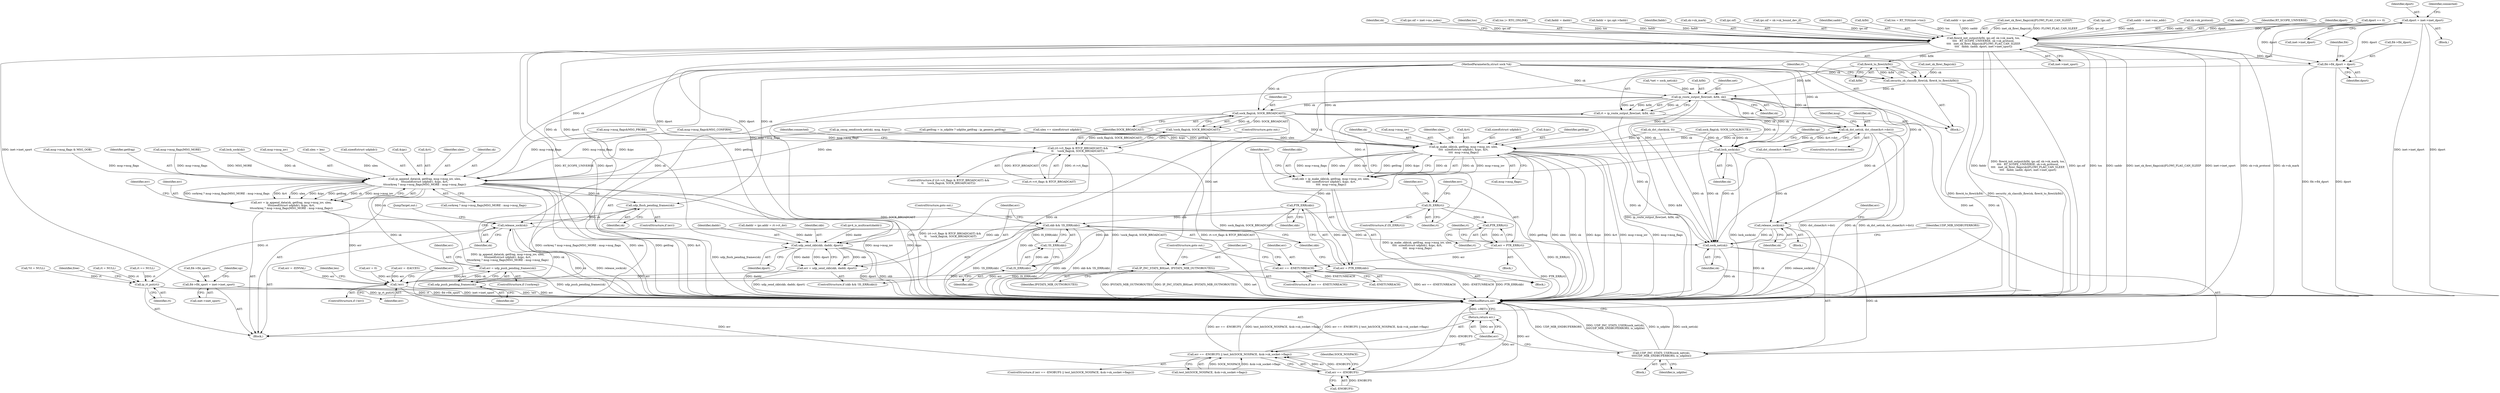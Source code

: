 digraph "0_linux_f6d8bd051c391c1c0458a30b2a7abcd939329259_32@pointer" {
"1000309" [label="(Call,dport = inet->inet_dport)"];
"1000501" [label="(Call,flowi4_init_output(&fl4, ipc.oif, sk->sk_mark, tos,\n\t\t\t\t   RT_SCOPE_UNIVERSE, sk->sk_protocol,\n\t\t\t\t   inet_sk_flowi_flags(sk)|FLOWI_FLAG_CAN_SLEEP,\n\t\t\t\t   faddr, saddr, dport, inet->inet_sport))"];
"1000527" [label="(Call,flowi4_to_flowi(&fl4))"];
"1000525" [label="(Call,security_sk_classify_flow(sk, flowi4_to_flowi(&fl4)))"];
"1000532" [label="(Call,ip_route_output_flow(net, &fl4, sk))"];
"1000530" [label="(Call,rt = ip_route_output_flow(net, &fl4, sk))"];
"1000538" [label="(Call,IS_ERR(rt))"];
"1000543" [label="(Call,PTR_ERR(rt))"];
"1000541" [label="(Call,err = PTR_ERR(rt))"];
"1000549" [label="(Call,err == -ENETUNREACH)"];
"1000770" [label="(Call,!err)"];
"1000776" [label="(Call,err == -ENOBUFS)"];
"1000775" [label="(Call,err == -ENOBUFS || test_bit(SOCK_NOSPACE, &sk->sk_socket->flags))"];
"1000794" [label="(Return,return err;)"];
"1000761" [label="(Call,ip_rt_put(rt))"];
"1000553" [label="(Call,IP_INC_STATS_BH(net, IPSTATS_MIB_OUTNOROUTES))"];
"1000569" [label="(Call,sock_flag(sk, SOCK_BROADCAST))"];
"1000568" [label="(Call,!sock_flag(sk, SOCK_BROADCAST))"];
"1000562" [label="(Call,(rt->rt_flags & RTCF_BROADCAST) &&\n\t\t    !sock_flag(sk, SOCK_BROADCAST))"];
"1000575" [label="(Call,sk_dst_set(sk, dst_clone(&rt->dst)))"];
"1000615" [label="(Call,ip_make_skb(sk, getfrag, msg->msg_iov, ulen,\n\t\t\t\t  sizeof(struct udphdr), &ipc, &rt,\n\t\t\t\t  msg->msg_flags))"];
"1000613" [label="(Call,skb = ip_make_skb(sk, getfrag, msg->msg_iov, ulen,\n\t\t\t\t  sizeof(struct udphdr), &ipc, &rt,\n\t\t\t\t  msg->msg_flags))"];
"1000633" [label="(Call,PTR_ERR(skb))"];
"1000631" [label="(Call,err = PTR_ERR(skb))"];
"1000636" [label="(Call,skb && !IS_ERR(skb))"];
"1000643" [label="(Call,udp_send_skb(skb, daddr, dport))"];
"1000641" [label="(Call,err = udp_send_skb(skb, daddr, dport))"];
"1000639" [label="(Call,IS_ERR(skb))"];
"1000638" [label="(Call,!IS_ERR(skb))"];
"1000790" [label="(Call,sock_net(sk))"];
"1000789" [label="(Call,UDP_INC_STATS_USER(sock_net(sk),\n\t\t\t\tUDP_MIB_SNDBUFERRORS, is_udplite))"];
"1000648" [label="(Call,lock_sock(sk))"];
"1000656" [label="(Call,release_sock(sk))"];
"1000710" [label="(Call,ip_append_data(sk, getfrag, msg->msg_iov, ulen,\n\t\t\tsizeof(struct udphdr), &ipc, &rt,\n\t\t\tcorkreq ? msg->msg_flags|MSG_MORE : msg->msg_flags))"];
"1000708" [label="(Call,err = ip_append_data(sk, getfrag, msg->msg_iov, ulen,\n\t\t\tsizeof(struct udphdr), &ipc, &rt,\n\t\t\tcorkreq ? msg->msg_flags|MSG_MORE : msg->msg_flags))"];
"1000735" [label="(Call,udp_flush_pending_frames(sk))"];
"1000758" [label="(Call,release_sock(sk))"];
"1000743" [label="(Call,udp_push_pending_frames(sk))"];
"1000741" [label="(Call,err = udp_push_pending_frames(sk))"];
"1000685" [label="(Call,fl4->fl4_dport = dport)"];
"1000690" [label="(Call,fl4->fl4_sport = inet->inet_sport)"];
"1000716" [label="(Identifier,ulen)"];
"1000494" [label="(Block,)"];
"1000510" [label="(Identifier,tos)"];
"1000568" [label="(Call,!sock_flag(sk, SOCK_BROADCAST))"];
"1000769" [label="(ControlStructure,if (!err))"];
"1000310" [label="(Identifier,dport)"];
"1000230" [label="(Call,ulen += sizeof(struct udphdr))"];
"1000647" [label="(ControlStructure,goto out;)"];
"1000743" [label="(Call,udp_push_pending_frames(sk))"];
"1000633" [label="(Call,PTR_ERR(skb))"];
"1000614" [label="(Identifier,skb)"];
"1000792" [label="(Identifier,UDP_MIB_SNDBUFERRORS)"];
"1000725" [label="(Call,msg->msg_flags|MSG_MORE)"];
"1000540" [label="(Block,)"];
"1000764" [label="(Identifier,free)"];
"1000575" [label="(Call,sk_dst_set(sk, dst_clone(&rt->dst)))"];
"1000177" [label="(Call,msg->msg_flags & MSG_OOB)"];
"1000115" [label="(Block,)"];
"1000686" [label="(Call,fl4->fl4_dport)"];
"1000761" [label="(Call,ip_rt_put(rt))"];
"1000692" [label="(Identifier,fl4)"];
"1000324" [label="(Call,ipc.oif = sk->sk_bound_dev_if)"];
"1000628" [label="(Call,msg->msg_flags)"];
"1000708" [label="(Call,err = ip_append_data(sk, getfrag, msg->msg_iov, ulen,\n\t\t\tsizeof(struct udphdr), &ipc, &rt,\n\t\t\tcorkreq ? msg->msg_flags|MSG_MORE : msg->msg_flags))"];
"1000520" [label="(Identifier,saddr)"];
"1000694" [label="(Call,inet->inet_sport)"];
"1000502" [label="(Call,&fl4)"];
"1000206" [label="(Call,lock_sock(sk))"];
"1000733" [label="(ControlStructure,if (err))"];
"1000549" [label="(Call,err == -ENETUNREACH)"];
"1000556" [label="(ControlStructure,goto out;)"];
"1000311" [label="(Call,inet->inet_dport)"];
"1000557" [label="(Call,err = -EACCES)"];
"1000758" [label="(Call,release_sock(sk))"];
"1000421" [label="(Call,tos = RT_TOS(inet->tos))"];
"1000382" [label="(Call,saddr = ipc.addr)"];
"1000546" [label="(Identifier,rt)"];
"1000645" [label="(Identifier,daddr)"];
"1000515" [label="(Call,inet_sk_flowi_flags(sk)|FLOWI_FLAG_CAN_SLEEP)"];
"1000626" [label="(Call,&rt)"];
"1000771" [label="(Identifier,err)"];
"1000794" [label="(Return,return err;)"];
"1000689" [label="(Identifier,dport)"];
"1000639" [label="(Call,IS_ERR(skb))"];
"1000760" [label="(JumpTarget,out:)"];
"1000545" [label="(Call,rt = NULL)"];
"1000572" [label="(ControlStructure,goto out;)"];
"1000624" [label="(Call,&ipc)"];
"1000711" [label="(Identifier,sk)"];
"1000649" [label="(Identifier,sk)"];
"1000643" [label="(Call,udp_send_skb(skb, daddr, dport))"];
"1000717" [label="(Call,sizeof(struct udphdr))"];
"1000723" [label="(Call,corkreq ? msg->msg_flags|MSG_MORE : msg->msg_flags)"];
"1000632" [label="(Identifier,err)"];
"1000719" [label="(Call,&ipc)"];
"1000644" [label="(Identifier,skb)"];
"1000459" [label="(Call,!ipc.oif)"];
"1000473" [label="(Call,saddr = inet->mc_addr)"];
"1000735" [label="(Call,udp_flush_pending_frames(sk))"];
"1000512" [label="(Call,sk->sk_protocol)"];
"1000471" [label="(Call,!saddr)"];
"1000774" [label="(ControlStructure,if (err == -ENOBUFS || test_bit(SOCK_NOSPACE, &sk->sk_socket->flags)))"];
"1000636" [label="(Call,skb && !IS_ERR(skb))"];
"1000790" [label="(Call,sock_net(sk))"];
"1000528" [label="(Call,&fl4)"];
"1000511" [label="(Identifier,RT_SCOPE_UNIVERSE)"];
"1000491" [label="(Call,rt == NULL)"];
"1000294" [label="(Block,)"];
"1000721" [label="(Call,&rt)"];
"1000539" [label="(Identifier,rt)"];
"1000699" [label="(Identifier,up)"];
"1000635" [label="(ControlStructure,if (skb && !IS_ERR(skb)))"];
"1000617" [label="(Identifier,getfrag)"];
"1000497" [label="(Call,*net = sock_net(sk))"];
"1000759" [label="(Identifier,sk)"];
"1000350" [label="(Call,ip_cmsg_send(sock_net(sk), msg, &ipc))"];
"1000573" [label="(ControlStructure,if (connected))"];
"1000530" [label="(Call,rt = ip_route_output_flow(net, &fl4, sk))"];
"1000522" [label="(Call,inet->inet_sport)"];
"1000631" [label="(Call,err = PTR_ERR(skb))"];
"1000634" [label="(Identifier,skb)"];
"1000521" [label="(Identifier,dport)"];
"1000613" [label="(Call,skb = ip_make_skb(sk, getfrag, msg->msg_iov, ulen,\n\t\t\t\t  sizeof(struct udphdr), &ipc, &rt,\n\t\t\t\t  msg->msg_flags))"];
"1000501" [label="(Call,flowi4_init_output(&fl4, ipc.oif, sk->sk_mark, tos,\n\t\t\t\t   RT_SCOPE_UNIVERSE, sk->sk_protocol,\n\t\t\t\t   inet_sk_flowi_flags(sk)|FLOWI_FLAG_CAN_SLEEP,\n\t\t\t\t   faddr, saddr, dport, inet->inet_sport))"];
"1000691" [label="(Call,fl4->fl4_sport)"];
"1000712" [label="(Identifier,getfrag)"];
"1000659" [label="(Identifier,err)"];
"1000538" [label="(Call,IS_ERR(rt))"];
"1000455" [label="(Call,ipv4_is_multicast(daddr))"];
"1000638" [label="(Call,!IS_ERR(skb))"];
"1000133" [label="(Call,*rt = NULL)"];
"1000533" [label="(Identifier,net)"];
"1000738" [label="(ControlStructure,if (!corkreq))"];
"1000616" [label="(Identifier,sk)"];
"1000770" [label="(Call,!err)"];
"1000710" [label="(Call,ip_append_data(sk, getfrag, msg->msg_iov, ulen,\n\t\t\tsizeof(struct udphdr), &ipc, &rt,\n\t\t\tcorkreq ? msg->msg_flags|MSG_MORE : msg->msg_flags))"];
"1000791" [label="(Identifier,sk)"];
"1000287" [label="(Call,dport == 0)"];
"1000618" [label="(Call,msg->msg_iov)"];
"1000577" [label="(Call,dst_clone(&rt->dst))"];
"1000112" [label="(MethodParameterIn,struct sock *sk)"];
"1000653" [label="(Identifier,up)"];
"1000775" [label="(Call,err == -ENOBUFS || test_bit(SOCK_NOSPACE, &sk->sk_socket->flags))"];
"1000531" [label="(Identifier,rt)"];
"1000656" [label="(Call,release_sock(sk))"];
"1000534" [label="(Call,&fl4)"];
"1000561" [label="(ControlStructure,if ((rt->rt_flags & RTCF_BROADCAST) &&\n\t\t    !sock_flag(sk, SOCK_BROADCAST)))"];
"1000563" [label="(Call,rt->rt_flags & RTCF_BROADCAST)"];
"1000637" [label="(Identifier,skb)"];
"1000780" [label="(Call,test_bit(SOCK_NOSPACE, &sk->sk_socket->flags))"];
"1000570" [label="(Identifier,sk)"];
"1000315" [label="(Identifier,connected)"];
"1000463" [label="(Call,ipc.oif = inet->mc_index)"];
"1000555" [label="(Identifier,IPSTATS_MIB_OUTNOROUTES)"];
"1000777" [label="(Identifier,err)"];
"1000793" [label="(Identifier,is_udplite)"];
"1000615" [label="(Call,ip_make_skb(sk, getfrag, msg->msg_iov, ulen,\n\t\t\t\t  sizeof(struct udphdr), &ipc, &rt,\n\t\t\t\t  msg->msg_flags))"];
"1000548" [label="(ControlStructure,if (err == -ENETUNREACH))"];
"1000646" [label="(Identifier,dport)"];
"1000734" [label="(Identifier,err)"];
"1000658" [label="(Call,err = -EINVAL)"];
"1000558" [label="(Identifier,err)"];
"1000776" [label="(Call,err == -ENOBUFS)"];
"1000600" [label="(Call,daddr = ipc.addr = rt->rt_dst)"];
"1000744" [label="(Identifier,sk)"];
"1000526" [label="(Identifier,sk)"];
"1000576" [label="(Identifier,sk)"];
"1000195" [label="(Call,getfrag = is_udplite ? udplite_getfrag : ip_generic_getfrag)"];
"1000448" [label="(Call,tos |= RTO_ONLINK)"];
"1000541" [label="(Call,err = PTR_ERR(rt))"];
"1000543" [label="(Call,PTR_ERR(rt))"];
"1000391" [label="(Call,faddr = daddr)"];
"1000527" [label="(Call,flowi4_to_flowi(&fl4))"];
"1000736" [label="(Identifier,sk)"];
"1000532" [label="(Call,ip_route_output_flow(net, &fl4, sk))"];
"1000621" [label="(Identifier,ulen)"];
"1000641" [label="(Call,err = udp_send_skb(skb, daddr, dport))"];
"1000816" [label="(MethodReturn,int)"];
"1000525" [label="(Call,security_sk_classify_flow(sk, flowi4_to_flowi(&fl4)))"];
"1000788" [label="(Block,)"];
"1000781" [label="(Identifier,SOCK_NOSPACE)"];
"1000128" [label="(Call,ulen = len)"];
"1000309" [label="(Call,dport = inet->inet_dport)"];
"1000429" [label="(Call,sock_flag(sk, SOCK_LOCALROUTE))"];
"1000657" [label="(Identifier,sk)"];
"1000569" [label="(Call,sock_flag(sk, SOCK_BROADCAST))"];
"1000411" [label="(Call,faddr = ipc.opt->faddr)"];
"1000574" [label="(Identifier,connected)"];
"1000778" [label="(Call,-ENOBUFS)"];
"1000553" [label="(Call,IP_INC_STATS_BH(net, IPSTATS_MIB_OUTNOROUTES))"];
"1000544" [label="(Identifier,rt)"];
"1000550" [label="(Identifier,err)"];
"1000805" [label="(Call,msg->msg_flags&MSG_PROBE)"];
"1000685" [label="(Call,fl4->fl4_dport = dport)"];
"1000583" [label="(Call,msg->msg_flags&MSG_CONFIRM)"];
"1000536" [label="(Identifier,sk)"];
"1000519" [label="(Identifier,faddr)"];
"1000507" [label="(Call,sk->sk_mark)"];
"1000640" [label="(Identifier,skb)"];
"1000789" [label="(Call,UDP_INC_STATS_USER(sock_net(sk),\n\t\t\t\tUDP_MIB_SNDBUFERRORS, is_udplite))"];
"1000504" [label="(Call,ipc.oif)"];
"1000741" [label="(Call,err = udp_push_pending_frames(sk))"];
"1000554" [label="(Identifier,net)"];
"1000773" [label="(Identifier,len)"];
"1000487" [label="(Call,sk_dst_check(sk, 0))"];
"1000551" [label="(Call,-ENETUNREACH)"];
"1000542" [label="(Identifier,err)"];
"1000622" [label="(Call,sizeof(struct udphdr))"];
"1000762" [label="(Identifier,rt)"];
"1000795" [label="(Identifier,err)"];
"1000562" [label="(Call,(rt->rt_flags & RTCF_BROADCAST) &&\n\t\t    !sock_flag(sk, SOCK_BROADCAST))"];
"1000812" [label="(Call,err = 0)"];
"1000713" [label="(Call,msg->msg_iov)"];
"1000571" [label="(Identifier,SOCK_BROADCAST)"];
"1000642" [label="(Identifier,err)"];
"1000516" [label="(Call,inet_sk_flowi_flags(sk))"];
"1000612" [label="(Block,)"];
"1000690" [label="(Call,fl4->fl4_sport = inet->inet_sport)"];
"1000537" [label="(ControlStructure,if (IS_ERR(rt)))"];
"1000648" [label="(Call,lock_sock(sk))"];
"1000585" [label="(Identifier,msg)"];
"1000655" [label="(Block,)"];
"1000742" [label="(Identifier,err)"];
"1000709" [label="(Identifier,err)"];
"1000309" -> "1000294"  [label="AST: "];
"1000309" -> "1000311"  [label="CFG: "];
"1000310" -> "1000309"  [label="AST: "];
"1000311" -> "1000309"  [label="AST: "];
"1000315" -> "1000309"  [label="CFG: "];
"1000309" -> "1000816"  [label="DDG: dport"];
"1000309" -> "1000816"  [label="DDG: inet->inet_dport"];
"1000309" -> "1000501"  [label="DDG: dport"];
"1000309" -> "1000643"  [label="DDG: dport"];
"1000309" -> "1000685"  [label="DDG: dport"];
"1000501" -> "1000494"  [label="AST: "];
"1000501" -> "1000522"  [label="CFG: "];
"1000502" -> "1000501"  [label="AST: "];
"1000504" -> "1000501"  [label="AST: "];
"1000507" -> "1000501"  [label="AST: "];
"1000510" -> "1000501"  [label="AST: "];
"1000511" -> "1000501"  [label="AST: "];
"1000512" -> "1000501"  [label="AST: "];
"1000515" -> "1000501"  [label="AST: "];
"1000519" -> "1000501"  [label="AST: "];
"1000520" -> "1000501"  [label="AST: "];
"1000521" -> "1000501"  [label="AST: "];
"1000522" -> "1000501"  [label="AST: "];
"1000526" -> "1000501"  [label="CFG: "];
"1000501" -> "1000816"  [label="DDG: saddr"];
"1000501" -> "1000816"  [label="DDG: inet->inet_sport"];
"1000501" -> "1000816"  [label="DDG: sk->sk_mark"];
"1000501" -> "1000816"  [label="DDG: RT_SCOPE_UNIVERSE"];
"1000501" -> "1000816"  [label="DDG: faddr"];
"1000501" -> "1000816"  [label="DDG: inet_sk_flowi_flags(sk)|FLOWI_FLAG_CAN_SLEEP"];
"1000501" -> "1000816"  [label="DDG: flowi4_init_output(&fl4, ipc.oif, sk->sk_mark, tos,\n\t\t\t\t   RT_SCOPE_UNIVERSE, sk->sk_protocol,\n\t\t\t\t   inet_sk_flowi_flags(sk)|FLOWI_FLAG_CAN_SLEEP,\n\t\t\t\t   faddr, saddr, dport, inet->inet_sport)"];
"1000501" -> "1000816"  [label="DDG: dport"];
"1000501" -> "1000816"  [label="DDG: sk->sk_protocol"];
"1000501" -> "1000816"  [label="DDG: ipc.oif"];
"1000501" -> "1000816"  [label="DDG: tos"];
"1000459" -> "1000501"  [label="DDG: ipc.oif"];
"1000463" -> "1000501"  [label="DDG: ipc.oif"];
"1000324" -> "1000501"  [label="DDG: ipc.oif"];
"1000421" -> "1000501"  [label="DDG: tos"];
"1000448" -> "1000501"  [label="DDG: tos"];
"1000515" -> "1000501"  [label="DDG: inet_sk_flowi_flags(sk)"];
"1000515" -> "1000501"  [label="DDG: FLOWI_FLAG_CAN_SLEEP"];
"1000391" -> "1000501"  [label="DDG: faddr"];
"1000411" -> "1000501"  [label="DDG: faddr"];
"1000382" -> "1000501"  [label="DDG: saddr"];
"1000471" -> "1000501"  [label="DDG: saddr"];
"1000473" -> "1000501"  [label="DDG: saddr"];
"1000287" -> "1000501"  [label="DDG: dport"];
"1000501" -> "1000527"  [label="DDG: &fl4"];
"1000501" -> "1000643"  [label="DDG: dport"];
"1000501" -> "1000685"  [label="DDG: dport"];
"1000501" -> "1000690"  [label="DDG: inet->inet_sport"];
"1000527" -> "1000525"  [label="AST: "];
"1000527" -> "1000528"  [label="CFG: "];
"1000528" -> "1000527"  [label="AST: "];
"1000525" -> "1000527"  [label="CFG: "];
"1000527" -> "1000525"  [label="DDG: &fl4"];
"1000527" -> "1000532"  [label="DDG: &fl4"];
"1000525" -> "1000494"  [label="AST: "];
"1000526" -> "1000525"  [label="AST: "];
"1000531" -> "1000525"  [label="CFG: "];
"1000525" -> "1000816"  [label="DDG: security_sk_classify_flow(sk, flowi4_to_flowi(&fl4))"];
"1000525" -> "1000816"  [label="DDG: flowi4_to_flowi(&fl4)"];
"1000516" -> "1000525"  [label="DDG: sk"];
"1000112" -> "1000525"  [label="DDG: sk"];
"1000525" -> "1000532"  [label="DDG: sk"];
"1000532" -> "1000530"  [label="AST: "];
"1000532" -> "1000536"  [label="CFG: "];
"1000533" -> "1000532"  [label="AST: "];
"1000534" -> "1000532"  [label="AST: "];
"1000536" -> "1000532"  [label="AST: "];
"1000530" -> "1000532"  [label="CFG: "];
"1000532" -> "1000816"  [label="DDG: net"];
"1000532" -> "1000816"  [label="DDG: sk"];
"1000532" -> "1000816"  [label="DDG: &fl4"];
"1000532" -> "1000530"  [label="DDG: net"];
"1000532" -> "1000530"  [label="DDG: &fl4"];
"1000532" -> "1000530"  [label="DDG: sk"];
"1000497" -> "1000532"  [label="DDG: net"];
"1000112" -> "1000532"  [label="DDG: sk"];
"1000532" -> "1000553"  [label="DDG: net"];
"1000532" -> "1000569"  [label="DDG: sk"];
"1000532" -> "1000575"  [label="DDG: sk"];
"1000532" -> "1000615"  [label="DDG: sk"];
"1000532" -> "1000648"  [label="DDG: sk"];
"1000532" -> "1000790"  [label="DDG: sk"];
"1000530" -> "1000494"  [label="AST: "];
"1000531" -> "1000530"  [label="AST: "];
"1000539" -> "1000530"  [label="CFG: "];
"1000530" -> "1000816"  [label="DDG: ip_route_output_flow(net, &fl4, sk)"];
"1000530" -> "1000538"  [label="DDG: rt"];
"1000538" -> "1000537"  [label="AST: "];
"1000538" -> "1000539"  [label="CFG: "];
"1000539" -> "1000538"  [label="AST: "];
"1000542" -> "1000538"  [label="CFG: "];
"1000558" -> "1000538"  [label="CFG: "];
"1000538" -> "1000816"  [label="DDG: IS_ERR(rt)"];
"1000538" -> "1000543"  [label="DDG: rt"];
"1000538" -> "1000761"  [label="DDG: rt"];
"1000543" -> "1000541"  [label="AST: "];
"1000543" -> "1000544"  [label="CFG: "];
"1000544" -> "1000543"  [label="AST: "];
"1000541" -> "1000543"  [label="CFG: "];
"1000543" -> "1000541"  [label="DDG: rt"];
"1000541" -> "1000540"  [label="AST: "];
"1000542" -> "1000541"  [label="AST: "];
"1000546" -> "1000541"  [label="CFG: "];
"1000541" -> "1000816"  [label="DDG: PTR_ERR(rt)"];
"1000541" -> "1000549"  [label="DDG: err"];
"1000549" -> "1000548"  [label="AST: "];
"1000549" -> "1000551"  [label="CFG: "];
"1000550" -> "1000549"  [label="AST: "];
"1000551" -> "1000549"  [label="AST: "];
"1000554" -> "1000549"  [label="CFG: "];
"1000556" -> "1000549"  [label="CFG: "];
"1000549" -> "1000816"  [label="DDG: -ENETUNREACH"];
"1000549" -> "1000816"  [label="DDG: err == -ENETUNREACH"];
"1000551" -> "1000549"  [label="DDG: ENETUNREACH"];
"1000549" -> "1000770"  [label="DDG: err"];
"1000770" -> "1000769"  [label="AST: "];
"1000770" -> "1000771"  [label="CFG: "];
"1000771" -> "1000770"  [label="AST: "];
"1000773" -> "1000770"  [label="CFG: "];
"1000777" -> "1000770"  [label="CFG: "];
"1000770" -> "1000816"  [label="DDG: !err"];
"1000770" -> "1000816"  [label="DDG: err"];
"1000708" -> "1000770"  [label="DDG: err"];
"1000631" -> "1000770"  [label="DDG: err"];
"1000557" -> "1000770"  [label="DDG: err"];
"1000812" -> "1000770"  [label="DDG: err"];
"1000658" -> "1000770"  [label="DDG: err"];
"1000641" -> "1000770"  [label="DDG: err"];
"1000741" -> "1000770"  [label="DDG: err"];
"1000770" -> "1000776"  [label="DDG: err"];
"1000776" -> "1000775"  [label="AST: "];
"1000776" -> "1000778"  [label="CFG: "];
"1000777" -> "1000776"  [label="AST: "];
"1000778" -> "1000776"  [label="AST: "];
"1000781" -> "1000776"  [label="CFG: "];
"1000775" -> "1000776"  [label="CFG: "];
"1000776" -> "1000816"  [label="DDG: err"];
"1000776" -> "1000816"  [label="DDG: -ENOBUFS"];
"1000776" -> "1000775"  [label="DDG: err"];
"1000776" -> "1000775"  [label="DDG: -ENOBUFS"];
"1000778" -> "1000776"  [label="DDG: ENOBUFS"];
"1000776" -> "1000794"  [label="DDG: err"];
"1000775" -> "1000774"  [label="AST: "];
"1000775" -> "1000780"  [label="CFG: "];
"1000780" -> "1000775"  [label="AST: "];
"1000791" -> "1000775"  [label="CFG: "];
"1000795" -> "1000775"  [label="CFG: "];
"1000775" -> "1000816"  [label="DDG: test_bit(SOCK_NOSPACE, &sk->sk_socket->flags)"];
"1000775" -> "1000816"  [label="DDG: err == -ENOBUFS"];
"1000775" -> "1000816"  [label="DDG: err == -ENOBUFS || test_bit(SOCK_NOSPACE, &sk->sk_socket->flags)"];
"1000780" -> "1000775"  [label="DDG: SOCK_NOSPACE"];
"1000780" -> "1000775"  [label="DDG: &sk->sk_socket->flags"];
"1000794" -> "1000115"  [label="AST: "];
"1000794" -> "1000795"  [label="CFG: "];
"1000795" -> "1000794"  [label="AST: "];
"1000816" -> "1000794"  [label="CFG: "];
"1000794" -> "1000816"  [label="DDG: <RET>"];
"1000795" -> "1000794"  [label="DDG: err"];
"1000761" -> "1000115"  [label="AST: "];
"1000761" -> "1000762"  [label="CFG: "];
"1000762" -> "1000761"  [label="AST: "];
"1000764" -> "1000761"  [label="CFG: "];
"1000761" -> "1000816"  [label="DDG: rt"];
"1000761" -> "1000816"  [label="DDG: ip_rt_put(rt)"];
"1000545" -> "1000761"  [label="DDG: rt"];
"1000133" -> "1000761"  [label="DDG: rt"];
"1000491" -> "1000761"  [label="DDG: rt"];
"1000553" -> "1000548"  [label="AST: "];
"1000553" -> "1000555"  [label="CFG: "];
"1000554" -> "1000553"  [label="AST: "];
"1000555" -> "1000553"  [label="AST: "];
"1000556" -> "1000553"  [label="CFG: "];
"1000553" -> "1000816"  [label="DDG: IP_INC_STATS_BH(net, IPSTATS_MIB_OUTNOROUTES)"];
"1000553" -> "1000816"  [label="DDG: net"];
"1000553" -> "1000816"  [label="DDG: IPSTATS_MIB_OUTNOROUTES"];
"1000569" -> "1000568"  [label="AST: "];
"1000569" -> "1000571"  [label="CFG: "];
"1000570" -> "1000569"  [label="AST: "];
"1000571" -> "1000569"  [label="AST: "];
"1000568" -> "1000569"  [label="CFG: "];
"1000569" -> "1000816"  [label="DDG: SOCK_BROADCAST"];
"1000569" -> "1000816"  [label="DDG: sk"];
"1000569" -> "1000568"  [label="DDG: sk"];
"1000569" -> "1000568"  [label="DDG: SOCK_BROADCAST"];
"1000112" -> "1000569"  [label="DDG: sk"];
"1000569" -> "1000575"  [label="DDG: sk"];
"1000569" -> "1000615"  [label="DDG: sk"];
"1000569" -> "1000648"  [label="DDG: sk"];
"1000569" -> "1000790"  [label="DDG: sk"];
"1000568" -> "1000562"  [label="AST: "];
"1000562" -> "1000568"  [label="CFG: "];
"1000568" -> "1000816"  [label="DDG: sock_flag(sk, SOCK_BROADCAST)"];
"1000568" -> "1000562"  [label="DDG: sock_flag(sk, SOCK_BROADCAST)"];
"1000562" -> "1000561"  [label="AST: "];
"1000562" -> "1000563"  [label="CFG: "];
"1000563" -> "1000562"  [label="AST: "];
"1000572" -> "1000562"  [label="CFG: "];
"1000574" -> "1000562"  [label="CFG: "];
"1000562" -> "1000816"  [label="DDG: rt->rt_flags & RTCF_BROADCAST"];
"1000562" -> "1000816"  [label="DDG: (rt->rt_flags & RTCF_BROADCAST) &&\n\t\t    !sock_flag(sk, SOCK_BROADCAST)"];
"1000562" -> "1000816"  [label="DDG: !sock_flag(sk, SOCK_BROADCAST)"];
"1000563" -> "1000562"  [label="DDG: rt->rt_flags"];
"1000563" -> "1000562"  [label="DDG: RTCF_BROADCAST"];
"1000575" -> "1000573"  [label="AST: "];
"1000575" -> "1000577"  [label="CFG: "];
"1000576" -> "1000575"  [label="AST: "];
"1000577" -> "1000575"  [label="AST: "];
"1000585" -> "1000575"  [label="CFG: "];
"1000575" -> "1000816"  [label="DDG: sk_dst_set(sk, dst_clone(&rt->dst))"];
"1000575" -> "1000816"  [label="DDG: dst_clone(&rt->dst)"];
"1000575" -> "1000816"  [label="DDG: sk"];
"1000112" -> "1000575"  [label="DDG: sk"];
"1000577" -> "1000575"  [label="DDG: &rt->dst"];
"1000575" -> "1000615"  [label="DDG: sk"];
"1000575" -> "1000648"  [label="DDG: sk"];
"1000575" -> "1000790"  [label="DDG: sk"];
"1000615" -> "1000613"  [label="AST: "];
"1000615" -> "1000628"  [label="CFG: "];
"1000616" -> "1000615"  [label="AST: "];
"1000617" -> "1000615"  [label="AST: "];
"1000618" -> "1000615"  [label="AST: "];
"1000621" -> "1000615"  [label="AST: "];
"1000622" -> "1000615"  [label="AST: "];
"1000624" -> "1000615"  [label="AST: "];
"1000626" -> "1000615"  [label="AST: "];
"1000628" -> "1000615"  [label="AST: "];
"1000613" -> "1000615"  [label="CFG: "];
"1000615" -> "1000816"  [label="DDG: &rt"];
"1000615" -> "1000816"  [label="DDG: msg->msg_iov"];
"1000615" -> "1000816"  [label="DDG: getfrag"];
"1000615" -> "1000816"  [label="DDG: ulen"];
"1000615" -> "1000816"  [label="DDG: sk"];
"1000615" -> "1000816"  [label="DDG: &ipc"];
"1000615" -> "1000816"  [label="DDG: msg->msg_flags"];
"1000615" -> "1000613"  [label="DDG: sk"];
"1000615" -> "1000613"  [label="DDG: msg->msg_iov"];
"1000615" -> "1000613"  [label="DDG: msg->msg_flags"];
"1000615" -> "1000613"  [label="DDG: ulen"];
"1000615" -> "1000613"  [label="DDG: &rt"];
"1000615" -> "1000613"  [label="DDG: getfrag"];
"1000615" -> "1000613"  [label="DDG: &ipc"];
"1000487" -> "1000615"  [label="DDG: sk"];
"1000429" -> "1000615"  [label="DDG: sk"];
"1000112" -> "1000615"  [label="DDG: sk"];
"1000195" -> "1000615"  [label="DDG: getfrag"];
"1000230" -> "1000615"  [label="DDG: ulen"];
"1000350" -> "1000615"  [label="DDG: &ipc"];
"1000805" -> "1000615"  [label="DDG: msg->msg_flags"];
"1000583" -> "1000615"  [label="DDG: msg->msg_flags"];
"1000615" -> "1000790"  [label="DDG: sk"];
"1000613" -> "1000612"  [label="AST: "];
"1000614" -> "1000613"  [label="AST: "];
"1000632" -> "1000613"  [label="CFG: "];
"1000613" -> "1000816"  [label="DDG: ip_make_skb(sk, getfrag, msg->msg_iov, ulen,\n\t\t\t\t  sizeof(struct udphdr), &ipc, &rt,\n\t\t\t\t  msg->msg_flags)"];
"1000613" -> "1000633"  [label="DDG: skb"];
"1000633" -> "1000631"  [label="AST: "];
"1000633" -> "1000634"  [label="CFG: "];
"1000634" -> "1000633"  [label="AST: "];
"1000631" -> "1000633"  [label="CFG: "];
"1000633" -> "1000631"  [label="DDG: skb"];
"1000633" -> "1000636"  [label="DDG: skb"];
"1000633" -> "1000639"  [label="DDG: skb"];
"1000631" -> "1000612"  [label="AST: "];
"1000632" -> "1000631"  [label="AST: "];
"1000637" -> "1000631"  [label="CFG: "];
"1000631" -> "1000816"  [label="DDG: PTR_ERR(skb)"];
"1000636" -> "1000635"  [label="AST: "];
"1000636" -> "1000637"  [label="CFG: "];
"1000636" -> "1000638"  [label="CFG: "];
"1000637" -> "1000636"  [label="AST: "];
"1000638" -> "1000636"  [label="AST: "];
"1000642" -> "1000636"  [label="CFG: "];
"1000647" -> "1000636"  [label="CFG: "];
"1000636" -> "1000816"  [label="DDG: !IS_ERR(skb)"];
"1000636" -> "1000816"  [label="DDG: skb"];
"1000636" -> "1000816"  [label="DDG: skb && !IS_ERR(skb)"];
"1000639" -> "1000636"  [label="DDG: skb"];
"1000638" -> "1000636"  [label="DDG: IS_ERR(skb)"];
"1000636" -> "1000643"  [label="DDG: skb"];
"1000643" -> "1000641"  [label="AST: "];
"1000643" -> "1000646"  [label="CFG: "];
"1000644" -> "1000643"  [label="AST: "];
"1000645" -> "1000643"  [label="AST: "];
"1000646" -> "1000643"  [label="AST: "];
"1000641" -> "1000643"  [label="CFG: "];
"1000643" -> "1000816"  [label="DDG: dport"];
"1000643" -> "1000816"  [label="DDG: skb"];
"1000643" -> "1000816"  [label="DDG: daddr"];
"1000643" -> "1000641"  [label="DDG: skb"];
"1000643" -> "1000641"  [label="DDG: daddr"];
"1000643" -> "1000641"  [label="DDG: dport"];
"1000455" -> "1000643"  [label="DDG: daddr"];
"1000600" -> "1000643"  [label="DDG: daddr"];
"1000287" -> "1000643"  [label="DDG: dport"];
"1000641" -> "1000635"  [label="AST: "];
"1000642" -> "1000641"  [label="AST: "];
"1000647" -> "1000641"  [label="CFG: "];
"1000641" -> "1000816"  [label="DDG: udp_send_skb(skb, daddr, dport)"];
"1000639" -> "1000638"  [label="AST: "];
"1000639" -> "1000640"  [label="CFG: "];
"1000640" -> "1000639"  [label="AST: "];
"1000638" -> "1000639"  [label="CFG: "];
"1000639" -> "1000638"  [label="DDG: skb"];
"1000638" -> "1000816"  [label="DDG: IS_ERR(skb)"];
"1000790" -> "1000789"  [label="AST: "];
"1000790" -> "1000791"  [label="CFG: "];
"1000791" -> "1000790"  [label="AST: "];
"1000792" -> "1000790"  [label="CFG: "];
"1000790" -> "1000816"  [label="DDG: sk"];
"1000790" -> "1000789"  [label="DDG: sk"];
"1000487" -> "1000790"  [label="DDG: sk"];
"1000758" -> "1000790"  [label="DDG: sk"];
"1000429" -> "1000790"  [label="DDG: sk"];
"1000656" -> "1000790"  [label="DDG: sk"];
"1000112" -> "1000790"  [label="DDG: sk"];
"1000789" -> "1000788"  [label="AST: "];
"1000789" -> "1000793"  [label="CFG: "];
"1000792" -> "1000789"  [label="AST: "];
"1000793" -> "1000789"  [label="AST: "];
"1000795" -> "1000789"  [label="CFG: "];
"1000789" -> "1000816"  [label="DDG: UDP_MIB_SNDBUFERRORS"];
"1000789" -> "1000816"  [label="DDG: UDP_INC_STATS_USER(sock_net(sk),\n\t\t\t\tUDP_MIB_SNDBUFERRORS, is_udplite)"];
"1000789" -> "1000816"  [label="DDG: is_udplite"];
"1000789" -> "1000816"  [label="DDG: sock_net(sk)"];
"1000648" -> "1000115"  [label="AST: "];
"1000648" -> "1000649"  [label="CFG: "];
"1000649" -> "1000648"  [label="AST: "];
"1000653" -> "1000648"  [label="CFG: "];
"1000648" -> "1000816"  [label="DDG: lock_sock(sk)"];
"1000487" -> "1000648"  [label="DDG: sk"];
"1000429" -> "1000648"  [label="DDG: sk"];
"1000112" -> "1000648"  [label="DDG: sk"];
"1000648" -> "1000656"  [label="DDG: sk"];
"1000648" -> "1000710"  [label="DDG: sk"];
"1000656" -> "1000655"  [label="AST: "];
"1000656" -> "1000657"  [label="CFG: "];
"1000657" -> "1000656"  [label="AST: "];
"1000659" -> "1000656"  [label="CFG: "];
"1000656" -> "1000816"  [label="DDG: release_sock(sk)"];
"1000656" -> "1000816"  [label="DDG: sk"];
"1000112" -> "1000656"  [label="DDG: sk"];
"1000710" -> "1000708"  [label="AST: "];
"1000710" -> "1000723"  [label="CFG: "];
"1000711" -> "1000710"  [label="AST: "];
"1000712" -> "1000710"  [label="AST: "];
"1000713" -> "1000710"  [label="AST: "];
"1000716" -> "1000710"  [label="AST: "];
"1000717" -> "1000710"  [label="AST: "];
"1000719" -> "1000710"  [label="AST: "];
"1000721" -> "1000710"  [label="AST: "];
"1000723" -> "1000710"  [label="AST: "];
"1000708" -> "1000710"  [label="CFG: "];
"1000710" -> "1000816"  [label="DDG: ulen"];
"1000710" -> "1000816"  [label="DDG: getfrag"];
"1000710" -> "1000816"  [label="DDG: &rt"];
"1000710" -> "1000816"  [label="DDG: msg->msg_iov"];
"1000710" -> "1000816"  [label="DDG: &ipc"];
"1000710" -> "1000816"  [label="DDG: corkreq ? msg->msg_flags|MSG_MORE : msg->msg_flags"];
"1000710" -> "1000708"  [label="DDG: corkreq ? msg->msg_flags|MSG_MORE : msg->msg_flags"];
"1000710" -> "1000708"  [label="DDG: &rt"];
"1000710" -> "1000708"  [label="DDG: ulen"];
"1000710" -> "1000708"  [label="DDG: &ipc"];
"1000710" -> "1000708"  [label="DDG: getfrag"];
"1000710" -> "1000708"  [label="DDG: sk"];
"1000710" -> "1000708"  [label="DDG: msg->msg_iov"];
"1000206" -> "1000710"  [label="DDG: sk"];
"1000112" -> "1000710"  [label="DDG: sk"];
"1000195" -> "1000710"  [label="DDG: getfrag"];
"1000128" -> "1000710"  [label="DDG: ulen"];
"1000230" -> "1000710"  [label="DDG: ulen"];
"1000350" -> "1000710"  [label="DDG: &ipc"];
"1000725" -> "1000710"  [label="DDG: msg->msg_flags"];
"1000725" -> "1000710"  [label="DDG: MSG_MORE"];
"1000177" -> "1000710"  [label="DDG: msg->msg_flags"];
"1000805" -> "1000710"  [label="DDG: msg->msg_flags"];
"1000583" -> "1000710"  [label="DDG: msg->msg_flags"];
"1000710" -> "1000735"  [label="DDG: sk"];
"1000710" -> "1000743"  [label="DDG: sk"];
"1000710" -> "1000758"  [label="DDG: sk"];
"1000708" -> "1000115"  [label="AST: "];
"1000709" -> "1000708"  [label="AST: "];
"1000734" -> "1000708"  [label="CFG: "];
"1000708" -> "1000816"  [label="DDG: ip_append_data(sk, getfrag, msg->msg_iov, ulen,\n\t\t\tsizeof(struct udphdr), &ipc, &rt,\n\t\t\tcorkreq ? msg->msg_flags|MSG_MORE : msg->msg_flags)"];
"1000735" -> "1000733"  [label="AST: "];
"1000735" -> "1000736"  [label="CFG: "];
"1000736" -> "1000735"  [label="AST: "];
"1000759" -> "1000735"  [label="CFG: "];
"1000735" -> "1000816"  [label="DDG: udp_flush_pending_frames(sk)"];
"1000112" -> "1000735"  [label="DDG: sk"];
"1000735" -> "1000758"  [label="DDG: sk"];
"1000758" -> "1000115"  [label="AST: "];
"1000758" -> "1000759"  [label="CFG: "];
"1000759" -> "1000758"  [label="AST: "];
"1000760" -> "1000758"  [label="CFG: "];
"1000758" -> "1000816"  [label="DDG: release_sock(sk)"];
"1000758" -> "1000816"  [label="DDG: sk"];
"1000743" -> "1000758"  [label="DDG: sk"];
"1000112" -> "1000758"  [label="DDG: sk"];
"1000743" -> "1000741"  [label="AST: "];
"1000743" -> "1000744"  [label="CFG: "];
"1000744" -> "1000743"  [label="AST: "];
"1000741" -> "1000743"  [label="CFG: "];
"1000743" -> "1000741"  [label="DDG: sk"];
"1000112" -> "1000743"  [label="DDG: sk"];
"1000741" -> "1000738"  [label="AST: "];
"1000742" -> "1000741"  [label="AST: "];
"1000759" -> "1000741"  [label="CFG: "];
"1000741" -> "1000816"  [label="DDG: udp_push_pending_frames(sk)"];
"1000685" -> "1000115"  [label="AST: "];
"1000685" -> "1000689"  [label="CFG: "];
"1000686" -> "1000685"  [label="AST: "];
"1000689" -> "1000685"  [label="AST: "];
"1000692" -> "1000685"  [label="CFG: "];
"1000685" -> "1000816"  [label="DDG: dport"];
"1000685" -> "1000816"  [label="DDG: fl4->fl4_dport"];
"1000287" -> "1000685"  [label="DDG: dport"];
"1000690" -> "1000115"  [label="AST: "];
"1000690" -> "1000694"  [label="CFG: "];
"1000691" -> "1000690"  [label="AST: "];
"1000694" -> "1000690"  [label="AST: "];
"1000699" -> "1000690"  [label="CFG: "];
"1000690" -> "1000816"  [label="DDG: inet->inet_sport"];
"1000690" -> "1000816"  [label="DDG: fl4->fl4_sport"];
}
